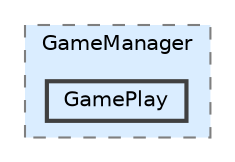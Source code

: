 digraph "Q:/IdleWave/Projet/Assets/Scripts/RogueGenesia/GameManager/GamePlay"
{
 // LATEX_PDF_SIZE
  bgcolor="transparent";
  edge [fontname=Helvetica,fontsize=10,labelfontname=Helvetica,labelfontsize=10];
  node [fontname=Helvetica,fontsize=10,shape=box,height=0.2,width=0.4];
  compound=true
  subgraph clusterdir_42be06ff0e7a41e6ff2a6ebbef36fc26 {
    graph [ bgcolor="#daedff", pencolor="grey50", label="GameManager", fontname=Helvetica,fontsize=10 style="filled,dashed", URL="dir_42be06ff0e7a41e6ff2a6ebbef36fc26.html",tooltip=""]
  dir_1d696bccad7be8e066fd8885645b982d [label="GamePlay", fillcolor="#daedff", color="grey25", style="filled,bold", URL="dir_1d696bccad7be8e066fd8885645b982d.html",tooltip=""];
  }
}
